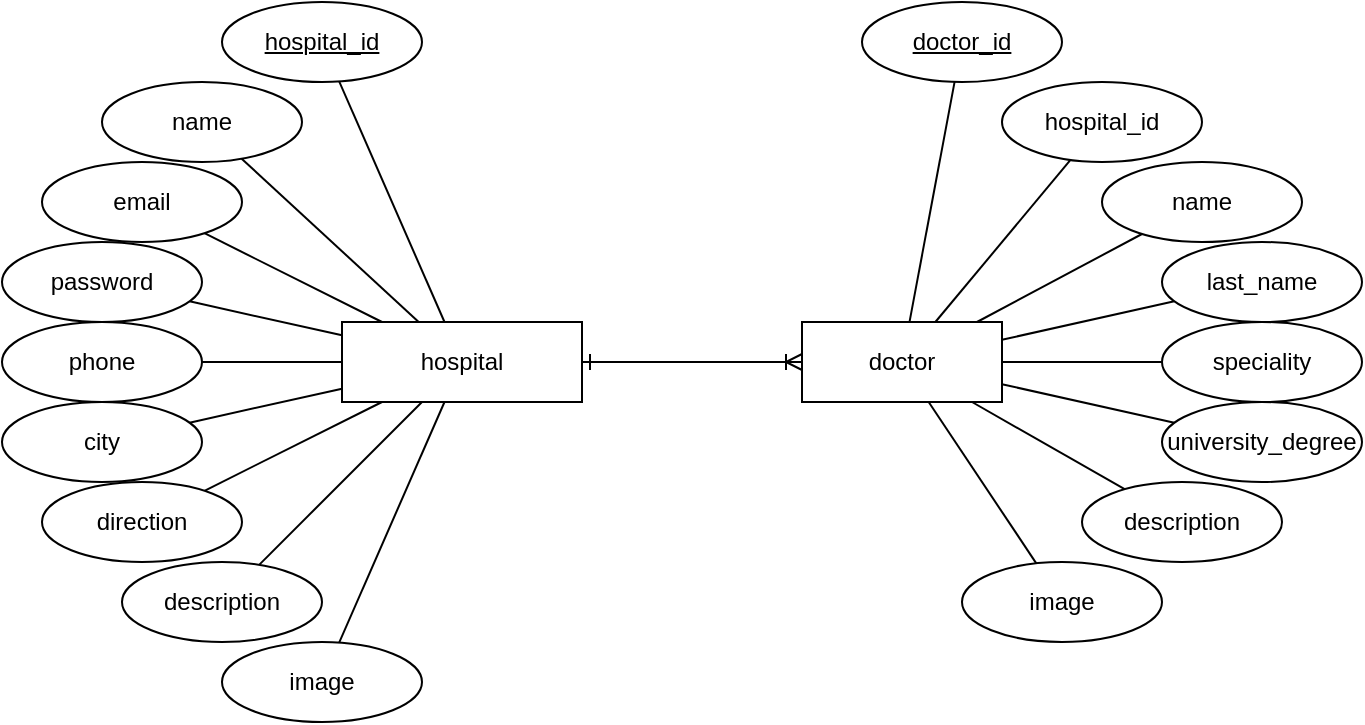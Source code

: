 <mxfile version="26.0.10">
  <diagram name="Página-1" id="dx8DmzmRuRMdMXZH5pXV">
    <mxGraphModel dx="1494" dy="972" grid="1" gridSize="10" guides="1" tooltips="1" connect="1" arrows="1" fold="1" page="0" pageScale="1" pageWidth="827" pageHeight="1169" math="0" shadow="0">
      <root>
        <mxCell id="0" />
        <mxCell id="1" parent="0" />
        <mxCell id="AySGl4q65i81pyB-RRSA-20" style="edgeStyle=none;curved=1;rounded=0;orthogonalLoop=1;jettySize=auto;html=1;entryX=0;entryY=0.5;entryDx=0;entryDy=0;fontSize=12;strokeColor=default;endArrow=ERoneToMany;endFill=0;startArrow=ERone;startFill=0;" edge="1" parent="1" source="AySGl4q65i81pyB-RRSA-1" target="AySGl4q65i81pyB-RRSA-13">
          <mxGeometry relative="1" as="geometry" />
        </mxCell>
        <mxCell id="AySGl4q65i81pyB-RRSA-1" value="hospital" style="whiteSpace=wrap;html=1;align=center;" vertex="1" parent="1">
          <mxGeometry x="-170" y="-240" width="120" height="40" as="geometry" />
        </mxCell>
        <mxCell id="AySGl4q65i81pyB-RRSA-21" style="edgeStyle=none;curved=1;rounded=0;orthogonalLoop=1;jettySize=auto;html=1;fontSize=12;startSize=8;endSize=8;endArrow=none;startFill=0;" edge="1" parent="1" source="AySGl4q65i81pyB-RRSA-2" target="AySGl4q65i81pyB-RRSA-1">
          <mxGeometry relative="1" as="geometry" />
        </mxCell>
        <mxCell id="AySGl4q65i81pyB-RRSA-2" value="hospital_id" style="ellipse;whiteSpace=wrap;html=1;align=center;fontStyle=4;" vertex="1" parent="1">
          <mxGeometry x="-230" y="-400" width="100" height="40" as="geometry" />
        </mxCell>
        <mxCell id="AySGl4q65i81pyB-RRSA-23" style="edgeStyle=none;shape=connector;curved=1;rounded=0;orthogonalLoop=1;jettySize=auto;html=1;strokeColor=default;align=center;verticalAlign=middle;fontFamily=Helvetica;fontSize=12;fontColor=default;labelBackgroundColor=default;startFill=0;startSize=8;endArrow=none;endSize=8;" edge="1" parent="1" source="AySGl4q65i81pyB-RRSA-3" target="AySGl4q65i81pyB-RRSA-1">
          <mxGeometry relative="1" as="geometry" />
        </mxCell>
        <mxCell id="AySGl4q65i81pyB-RRSA-3" value="name" style="ellipse;whiteSpace=wrap;html=1;align=center;" vertex="1" parent="1">
          <mxGeometry x="-290" y="-360" width="100" height="40" as="geometry" />
        </mxCell>
        <mxCell id="AySGl4q65i81pyB-RRSA-24" style="edgeStyle=none;shape=connector;curved=1;rounded=0;orthogonalLoop=1;jettySize=auto;html=1;strokeColor=default;align=center;verticalAlign=middle;fontFamily=Helvetica;fontSize=12;fontColor=default;labelBackgroundColor=default;startFill=0;startSize=8;endArrow=none;endSize=8;" edge="1" parent="1" source="AySGl4q65i81pyB-RRSA-4" target="AySGl4q65i81pyB-RRSA-1">
          <mxGeometry relative="1" as="geometry" />
        </mxCell>
        <mxCell id="AySGl4q65i81pyB-RRSA-4" value="email" style="ellipse;whiteSpace=wrap;html=1;align=center;" vertex="1" parent="1">
          <mxGeometry x="-320" y="-320" width="100" height="40" as="geometry" />
        </mxCell>
        <mxCell id="AySGl4q65i81pyB-RRSA-25" style="edgeStyle=none;shape=connector;curved=1;rounded=0;orthogonalLoop=1;jettySize=auto;html=1;strokeColor=default;align=center;verticalAlign=middle;fontFamily=Helvetica;fontSize=12;fontColor=default;labelBackgroundColor=default;startFill=0;startSize=8;endArrow=none;endSize=8;" edge="1" parent="1" source="AySGl4q65i81pyB-RRSA-5" target="AySGl4q65i81pyB-RRSA-1">
          <mxGeometry relative="1" as="geometry" />
        </mxCell>
        <mxCell id="AySGl4q65i81pyB-RRSA-5" value="password" style="ellipse;whiteSpace=wrap;html=1;align=center;" vertex="1" parent="1">
          <mxGeometry x="-340" y="-280" width="100" height="40" as="geometry" />
        </mxCell>
        <mxCell id="AySGl4q65i81pyB-RRSA-27" style="edgeStyle=none;shape=connector;curved=1;rounded=0;orthogonalLoop=1;jettySize=auto;html=1;strokeColor=default;align=center;verticalAlign=middle;fontFamily=Helvetica;fontSize=12;fontColor=default;labelBackgroundColor=default;startFill=0;startSize=8;endArrow=none;endSize=8;" edge="1" parent="1" source="AySGl4q65i81pyB-RRSA-6" target="AySGl4q65i81pyB-RRSA-1">
          <mxGeometry relative="1" as="geometry" />
        </mxCell>
        <mxCell id="AySGl4q65i81pyB-RRSA-6" value="city" style="ellipse;whiteSpace=wrap;html=1;align=center;" vertex="1" parent="1">
          <mxGeometry x="-340" y="-200" width="100" height="40" as="geometry" />
        </mxCell>
        <mxCell id="AySGl4q65i81pyB-RRSA-28" style="edgeStyle=none;shape=connector;curved=1;rounded=0;orthogonalLoop=1;jettySize=auto;html=1;strokeColor=default;align=center;verticalAlign=middle;fontFamily=Helvetica;fontSize=12;fontColor=default;labelBackgroundColor=default;startFill=0;startSize=8;endArrow=none;endSize=8;" edge="1" parent="1" source="AySGl4q65i81pyB-RRSA-7" target="AySGl4q65i81pyB-RRSA-1">
          <mxGeometry relative="1" as="geometry" />
        </mxCell>
        <mxCell id="AySGl4q65i81pyB-RRSA-7" value="direction" style="ellipse;whiteSpace=wrap;html=1;align=center;" vertex="1" parent="1">
          <mxGeometry x="-320" y="-160" width="100" height="40" as="geometry" />
        </mxCell>
        <mxCell id="AySGl4q65i81pyB-RRSA-26" style="edgeStyle=none;shape=connector;curved=1;rounded=0;orthogonalLoop=1;jettySize=auto;html=1;strokeColor=default;align=center;verticalAlign=middle;fontFamily=Helvetica;fontSize=12;fontColor=default;labelBackgroundColor=default;startFill=0;startSize=8;endArrow=none;endSize=8;" edge="1" parent="1" source="AySGl4q65i81pyB-RRSA-8" target="AySGl4q65i81pyB-RRSA-1">
          <mxGeometry relative="1" as="geometry" />
        </mxCell>
        <mxCell id="AySGl4q65i81pyB-RRSA-8" value="phone" style="ellipse;whiteSpace=wrap;html=1;align=center;" vertex="1" parent="1">
          <mxGeometry x="-340" y="-240" width="100" height="40" as="geometry" />
        </mxCell>
        <mxCell id="AySGl4q65i81pyB-RRSA-29" style="edgeStyle=none;shape=connector;curved=1;rounded=0;orthogonalLoop=1;jettySize=auto;html=1;strokeColor=default;align=center;verticalAlign=middle;fontFamily=Helvetica;fontSize=12;fontColor=default;labelBackgroundColor=default;startFill=0;startSize=8;endArrow=none;endSize=8;" edge="1" parent="1" source="AySGl4q65i81pyB-RRSA-9" target="AySGl4q65i81pyB-RRSA-1">
          <mxGeometry relative="1" as="geometry" />
        </mxCell>
        <mxCell id="AySGl4q65i81pyB-RRSA-9" value="description" style="ellipse;whiteSpace=wrap;html=1;align=center;" vertex="1" parent="1">
          <mxGeometry x="-280" y="-120" width="100" height="40" as="geometry" />
        </mxCell>
        <mxCell id="AySGl4q65i81pyB-RRSA-30" style="edgeStyle=none;shape=connector;curved=1;rounded=0;orthogonalLoop=1;jettySize=auto;html=1;strokeColor=default;align=center;verticalAlign=middle;fontFamily=Helvetica;fontSize=12;fontColor=default;labelBackgroundColor=default;startFill=0;startSize=8;endArrow=none;endSize=8;" edge="1" parent="1" source="AySGl4q65i81pyB-RRSA-10" target="AySGl4q65i81pyB-RRSA-1">
          <mxGeometry relative="1" as="geometry" />
        </mxCell>
        <mxCell id="AySGl4q65i81pyB-RRSA-10" value="image" style="ellipse;whiteSpace=wrap;html=1;align=center;" vertex="1" parent="1">
          <mxGeometry x="-230" y="-80" width="100" height="40" as="geometry" />
        </mxCell>
        <mxCell id="AySGl4q65i81pyB-RRSA-13" value="doctor" style="whiteSpace=wrap;html=1;align=center;" vertex="1" parent="1">
          <mxGeometry x="60" y="-240" width="100" height="40" as="geometry" />
        </mxCell>
        <mxCell id="AySGl4q65i81pyB-RRSA-32" style="edgeStyle=none;shape=connector;curved=1;rounded=0;orthogonalLoop=1;jettySize=auto;html=1;strokeColor=default;align=center;verticalAlign=middle;fontFamily=Helvetica;fontSize=12;fontColor=default;labelBackgroundColor=default;startFill=0;startSize=8;endArrow=none;endSize=8;" edge="1" parent="1" source="AySGl4q65i81pyB-RRSA-14" target="AySGl4q65i81pyB-RRSA-13">
          <mxGeometry relative="1" as="geometry" />
        </mxCell>
        <mxCell id="AySGl4q65i81pyB-RRSA-14" value="name" style="ellipse;whiteSpace=wrap;html=1;align=center;" vertex="1" parent="1">
          <mxGeometry x="210" y="-320" width="100" height="40" as="geometry" />
        </mxCell>
        <mxCell id="AySGl4q65i81pyB-RRSA-33" style="edgeStyle=none;shape=connector;curved=1;rounded=0;orthogonalLoop=1;jettySize=auto;html=1;strokeColor=default;align=center;verticalAlign=middle;fontFamily=Helvetica;fontSize=12;fontColor=default;labelBackgroundColor=default;startFill=0;startSize=8;endArrow=none;endSize=8;" edge="1" parent="1" source="AySGl4q65i81pyB-RRSA-15" target="AySGl4q65i81pyB-RRSA-13">
          <mxGeometry relative="1" as="geometry" />
        </mxCell>
        <mxCell id="AySGl4q65i81pyB-RRSA-15" value="speciality" style="ellipse;whiteSpace=wrap;html=1;align=center;" vertex="1" parent="1">
          <mxGeometry x="240" y="-240" width="100" height="40" as="geometry" />
        </mxCell>
        <mxCell id="AySGl4q65i81pyB-RRSA-34" style="edgeStyle=none;shape=connector;curved=1;rounded=0;orthogonalLoop=1;jettySize=auto;html=1;strokeColor=default;align=center;verticalAlign=middle;fontFamily=Helvetica;fontSize=12;fontColor=default;labelBackgroundColor=default;startFill=0;startSize=8;endArrow=none;endSize=8;" edge="1" parent="1" source="AySGl4q65i81pyB-RRSA-16" target="AySGl4q65i81pyB-RRSA-13">
          <mxGeometry relative="1" as="geometry" />
        </mxCell>
        <mxCell id="AySGl4q65i81pyB-RRSA-16" value="university_degree" style="ellipse;whiteSpace=wrap;html=1;align=center;" vertex="1" parent="1">
          <mxGeometry x="240" y="-200" width="100" height="40" as="geometry" />
        </mxCell>
        <mxCell id="AySGl4q65i81pyB-RRSA-35" style="edgeStyle=none;shape=connector;curved=1;rounded=0;orthogonalLoop=1;jettySize=auto;html=1;strokeColor=default;align=center;verticalAlign=middle;fontFamily=Helvetica;fontSize=12;fontColor=default;labelBackgroundColor=default;startFill=0;startSize=8;endArrow=none;endSize=8;" edge="1" parent="1" source="AySGl4q65i81pyB-RRSA-17" target="AySGl4q65i81pyB-RRSA-13">
          <mxGeometry relative="1" as="geometry" />
        </mxCell>
        <mxCell id="AySGl4q65i81pyB-RRSA-17" value="description" style="ellipse;whiteSpace=wrap;html=1;align=center;" vertex="1" parent="1">
          <mxGeometry x="200" y="-160" width="100" height="40" as="geometry" />
        </mxCell>
        <mxCell id="AySGl4q65i81pyB-RRSA-36" style="edgeStyle=none;shape=connector;curved=1;rounded=0;orthogonalLoop=1;jettySize=auto;html=1;strokeColor=default;align=center;verticalAlign=middle;fontFamily=Helvetica;fontSize=12;fontColor=default;labelBackgroundColor=default;startFill=0;startSize=8;endArrow=none;endSize=8;" edge="1" parent="1" source="AySGl4q65i81pyB-RRSA-18" target="AySGl4q65i81pyB-RRSA-13">
          <mxGeometry relative="1" as="geometry" />
        </mxCell>
        <mxCell id="AySGl4q65i81pyB-RRSA-18" value="image" style="ellipse;whiteSpace=wrap;html=1;align=center;" vertex="1" parent="1">
          <mxGeometry x="140" y="-120" width="100" height="40" as="geometry" />
        </mxCell>
        <mxCell id="AySGl4q65i81pyB-RRSA-31" style="edgeStyle=none;shape=connector;curved=1;rounded=0;orthogonalLoop=1;jettySize=auto;html=1;strokeColor=default;align=center;verticalAlign=middle;fontFamily=Helvetica;fontSize=12;fontColor=default;labelBackgroundColor=default;startFill=0;startSize=8;endArrow=none;endSize=8;" edge="1" parent="1" source="AySGl4q65i81pyB-RRSA-19" target="AySGl4q65i81pyB-RRSA-13">
          <mxGeometry relative="1" as="geometry" />
        </mxCell>
        <mxCell id="AySGl4q65i81pyB-RRSA-19" value="doctor_id" style="ellipse;whiteSpace=wrap;html=1;align=center;fontStyle=4;" vertex="1" parent="1">
          <mxGeometry x="90" y="-400" width="100" height="40" as="geometry" />
        </mxCell>
        <mxCell id="AySGl4q65i81pyB-RRSA-38" style="edgeStyle=none;shape=connector;curved=1;rounded=0;orthogonalLoop=1;jettySize=auto;html=1;strokeColor=default;align=center;verticalAlign=middle;fontFamily=Helvetica;fontSize=12;fontColor=default;labelBackgroundColor=default;startFill=0;startSize=8;endArrow=none;endSize=8;" edge="1" parent="1" target="AySGl4q65i81pyB-RRSA-13">
          <mxGeometry relative="1" as="geometry">
            <mxPoint x="194.246" y="-321.019" as="sourcePoint" />
          </mxGeometry>
        </mxCell>
        <mxCell id="AySGl4q65i81pyB-RRSA-40" style="edgeStyle=none;shape=connector;curved=1;rounded=0;orthogonalLoop=1;jettySize=auto;html=1;strokeColor=default;align=center;verticalAlign=middle;fontFamily=Helvetica;fontSize=12;fontColor=default;labelBackgroundColor=default;startFill=0;startSize=8;endArrow=none;endSize=8;" edge="1" parent="1" source="AySGl4q65i81pyB-RRSA-39" target="AySGl4q65i81pyB-RRSA-13">
          <mxGeometry relative="1" as="geometry" />
        </mxCell>
        <mxCell id="AySGl4q65i81pyB-RRSA-39" value="last_name" style="ellipse;whiteSpace=wrap;html=1;align=center;" vertex="1" parent="1">
          <mxGeometry x="240" y="-280" width="100" height="40" as="geometry" />
        </mxCell>
        <mxCell id="AySGl4q65i81pyB-RRSA-41" value="hospital_id" style="ellipse;whiteSpace=wrap;html=1;align=center;" vertex="1" parent="1">
          <mxGeometry x="160" y="-360" width="100" height="40" as="geometry" />
        </mxCell>
      </root>
    </mxGraphModel>
  </diagram>
</mxfile>
